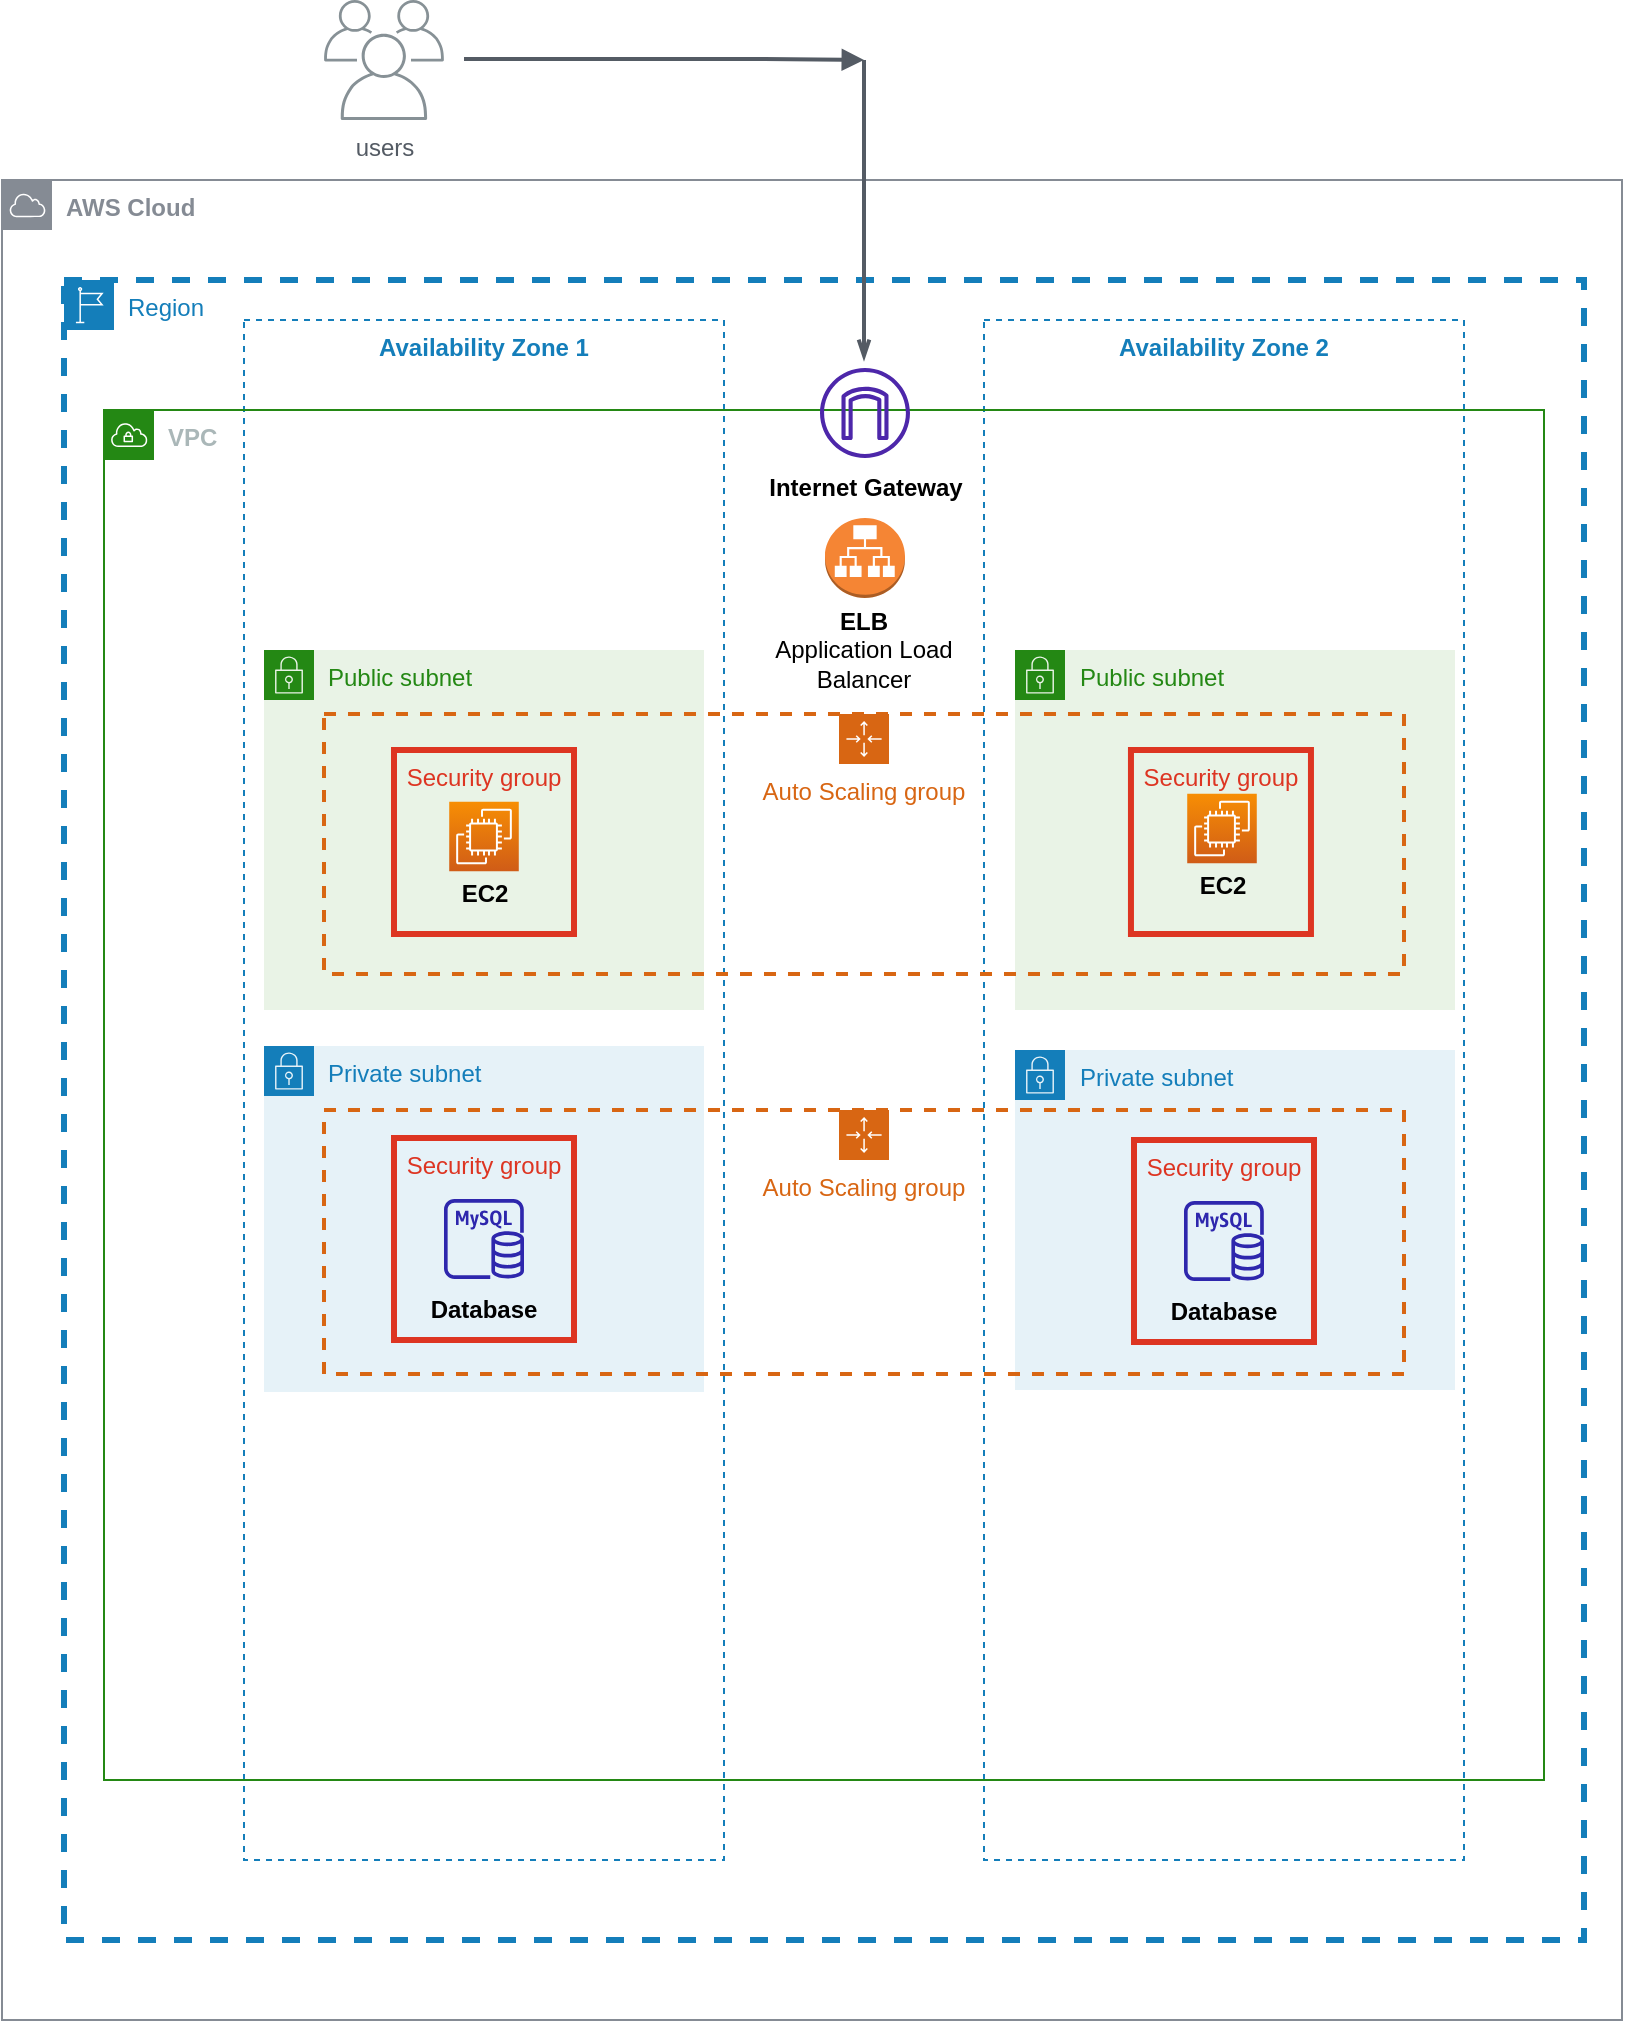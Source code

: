 <mxfile version="20.5.3" type="github"><diagram id="zuRsmdqRCJt0qMRCHeAD" name="Page-1"><mxGraphModel dx="1673" dy="896" grid="1" gridSize="10" guides="1" tooltips="1" connect="1" arrows="1" fold="1" page="1" pageScale="1" pageWidth="827" pageHeight="1169" math="0" shadow="0"><root><mxCell id="0"/><mxCell id="1" parent="0"/><mxCell id="9pj_moVSUd7i1TQDTrnL-1" value="&lt;b&gt;AWS Cloud&lt;/b&gt;" style="sketch=0;outlineConnect=0;gradientColor=none;html=1;whiteSpace=wrap;fontSize=12;fontStyle=0;shape=mxgraph.aws4.group;grIcon=mxgraph.aws4.group_aws_cloud;strokeColor=#858B94;fillColor=none;verticalAlign=top;align=left;spacingLeft=30;fontColor=#858B94;dashed=0;" vertex="1" parent="1"><mxGeometry x="9" y="140" width="810" height="920" as="geometry"/></mxCell><mxCell id="9pj_moVSUd7i1TQDTrnL-2" value="users" style="sketch=0;outlineConnect=0;gradientColor=none;fontColor=#545B64;strokeColor=none;fillColor=#879196;dashed=0;verticalLabelPosition=bottom;verticalAlign=top;align=center;html=1;fontSize=12;fontStyle=0;aspect=fixed;shape=mxgraph.aws4.illustration_users;pointerEvents=1;strokeWidth=3;" vertex="1" parent="1"><mxGeometry x="170" y="50" width="60" height="60" as="geometry"/></mxCell><mxCell id="9pj_moVSUd7i1TQDTrnL-3" value="" style="edgeStyle=orthogonalEdgeStyle;html=1;endArrow=block;elbow=vertical;startArrow=none;endFill=1;strokeColor=#545B64;rounded=0;strokeWidth=2;" edge="1" parent="1"><mxGeometry width="100" relative="1" as="geometry"><mxPoint x="240" y="79.5" as="sourcePoint"/><mxPoint x="440" y="80" as="targetPoint"/><Array as="points"><mxPoint x="390" y="80"/><mxPoint x="390" y="80"/></Array></mxGeometry></mxCell><mxCell id="9pj_moVSUd7i1TQDTrnL-4" value="Region" style="points=[[0,0],[0.25,0],[0.5,0],[0.75,0],[1,0],[1,0.25],[1,0.5],[1,0.75],[1,1],[0.75,1],[0.5,1],[0.25,1],[0,1],[0,0.75],[0,0.5],[0,0.25]];outlineConnect=0;gradientColor=none;html=1;whiteSpace=wrap;fontSize=12;fontStyle=0;container=1;pointerEvents=0;collapsible=0;recursiveResize=0;shape=mxgraph.aws4.group;grIcon=mxgraph.aws4.group_region;strokeColor=#147EBA;fillColor=none;verticalAlign=top;align=left;spacingLeft=30;fontColor=#147EBA;dashed=1;strokeWidth=3;" vertex="1" parent="1"><mxGeometry x="40" y="190" width="760" height="830" as="geometry"/></mxCell><mxCell id="9pj_moVSUd7i1TQDTrnL-5" value="Availability Zone 2" style="fillColor=none;strokeColor=#147EBA;dashed=1;verticalAlign=top;fontStyle=1;fontColor=#147EBA;" vertex="1" parent="9pj_moVSUd7i1TQDTrnL-4"><mxGeometry x="460" y="20" width="240" height="770" as="geometry"/></mxCell><mxCell id="9pj_moVSUd7i1TQDTrnL-6" value="Availability Zone 1" style="fillColor=none;strokeColor=#147EBA;dashed=1;verticalAlign=top;fontStyle=1;fontColor=#147EBA;" vertex="1" parent="9pj_moVSUd7i1TQDTrnL-4"><mxGeometry x="90" y="20" width="240" height="770" as="geometry"/></mxCell><mxCell id="9pj_moVSUd7i1TQDTrnL-7" value="&lt;b&gt;VPC&lt;/b&gt;" style="points=[[0,0],[0.25,0],[0.5,0],[0.75,0],[1,0],[1,0.25],[1,0.5],[1,0.75],[1,1],[0.75,1],[0.5,1],[0.25,1],[0,1],[0,0.75],[0,0.5],[0,0.25]];outlineConnect=0;gradientColor=none;html=1;whiteSpace=wrap;fontSize=12;fontStyle=0;container=1;pointerEvents=0;collapsible=0;recursiveResize=0;shape=mxgraph.aws4.group;grIcon=mxgraph.aws4.group_vpc;strokeColor=#248814;fillColor=none;verticalAlign=top;align=left;spacingLeft=30;fontColor=#AAB7B8;dashed=0;" vertex="1" parent="9pj_moVSUd7i1TQDTrnL-4"><mxGeometry x="20" y="65" width="720" height="685" as="geometry"/></mxCell><mxCell id="9pj_moVSUd7i1TQDTrnL-8" value="Public subnet" style="points=[[0,0],[0.25,0],[0.5,0],[0.75,0],[1,0],[1,0.25],[1,0.5],[1,0.75],[1,1],[0.75,1],[0.5,1],[0.25,1],[0,1],[0,0.75],[0,0.5],[0,0.25]];outlineConnect=0;gradientColor=none;html=1;whiteSpace=wrap;fontSize=12;fontStyle=0;container=1;pointerEvents=0;collapsible=0;recursiveResize=0;shape=mxgraph.aws4.group;grIcon=mxgraph.aws4.group_security_group;grStroke=0;strokeColor=#248814;fillColor=#E9F3E6;verticalAlign=top;align=left;spacingLeft=30;fontColor=#248814;dashed=0;strokeWidth=3;" vertex="1" parent="9pj_moVSUd7i1TQDTrnL-7"><mxGeometry x="455.5" y="120" width="220" height="180" as="geometry"/></mxCell><mxCell id="9pj_moVSUd7i1TQDTrnL-9" value="Security group" style="fillColor=none;strokeColor=#DD3522;verticalAlign=top;fontStyle=0;fontColor=#DD3522;strokeWidth=3;" vertex="1" parent="9pj_moVSUd7i1TQDTrnL-8"><mxGeometry x="57.98" y="50" width="90" height="92" as="geometry"/></mxCell><mxCell id="9pj_moVSUd7i1TQDTrnL-10" value="" style="sketch=0;outlineConnect=0;fontColor=#232F3E;gradientColor=none;fillColor=#4D27AA;strokeColor=none;dashed=0;verticalLabelPosition=bottom;verticalAlign=top;align=center;html=1;fontSize=12;fontStyle=0;aspect=fixed;pointerEvents=1;shape=mxgraph.aws4.internet_gateway;" vertex="1" parent="9pj_moVSUd7i1TQDTrnL-7"><mxGeometry x="358" y="-21" width="45" height="45" as="geometry"/></mxCell><mxCell id="9pj_moVSUd7i1TQDTrnL-11" value="Public subnet" style="points=[[0,0],[0.25,0],[0.5,0],[0.75,0],[1,0],[1,0.25],[1,0.5],[1,0.75],[1,1],[0.75,1],[0.5,1],[0.25,1],[0,1],[0,0.75],[0,0.5],[0,0.25]];outlineConnect=0;gradientColor=none;html=1;whiteSpace=wrap;fontSize=12;fontStyle=0;container=1;pointerEvents=0;collapsible=0;recursiveResize=0;shape=mxgraph.aws4.group;grIcon=mxgraph.aws4.group_security_group;grStroke=0;strokeColor=#248814;fillColor=#E9F3E6;verticalAlign=top;align=left;spacingLeft=30;fontColor=#248814;dashed=0;strokeWidth=3;" vertex="1" parent="9pj_moVSUd7i1TQDTrnL-7"><mxGeometry x="80" y="120" width="220" height="180" as="geometry"/></mxCell><mxCell id="9pj_moVSUd7i1TQDTrnL-12" value="&lt;b&gt;Internet&amp;nbsp;Gateway&lt;/b&gt;" style="text;html=1;strokeColor=none;fillColor=none;align=center;verticalAlign=middle;whiteSpace=wrap;rounded=0;" vertex="1" parent="9pj_moVSUd7i1TQDTrnL-7"><mxGeometry x="305.5" y="24" width="150" height="30" as="geometry"/></mxCell><mxCell id="9pj_moVSUd7i1TQDTrnL-13" value="Private subnet" style="points=[[0,0],[0.25,0],[0.5,0],[0.75,0],[1,0],[1,0.25],[1,0.5],[1,0.75],[1,1],[0.75,1],[0.5,1],[0.25,1],[0,1],[0,0.75],[0,0.5],[0,0.25]];outlineConnect=0;gradientColor=none;html=1;whiteSpace=wrap;fontSize=12;fontStyle=0;container=0;pointerEvents=0;collapsible=0;recursiveResize=0;shape=mxgraph.aws4.group;grIcon=mxgraph.aws4.group_security_group;grStroke=0;strokeColor=#147EBA;fillColor=#E6F2F8;verticalAlign=top;align=left;spacingLeft=30;fontColor=#147EBA;dashed=0;strokeWidth=3;" vertex="1" parent="9pj_moVSUd7i1TQDTrnL-7"><mxGeometry x="80" y="318" width="220" height="173" as="geometry"/></mxCell><mxCell id="9pj_moVSUd7i1TQDTrnL-14" value="Private subnet" style="points=[[0,0],[0.25,0],[0.5,0],[0.75,0],[1,0],[1,0.25],[1,0.5],[1,0.75],[1,1],[0.75,1],[0.5,1],[0.25,1],[0,1],[0,0.75],[0,0.5],[0,0.25]];outlineConnect=0;gradientColor=none;html=1;whiteSpace=wrap;fontSize=12;fontStyle=0;container=1;pointerEvents=0;collapsible=0;recursiveResize=0;shape=mxgraph.aws4.group;grIcon=mxgraph.aws4.group_security_group;grStroke=0;strokeColor=#147EBA;fillColor=#E6F2F8;verticalAlign=top;align=left;spacingLeft=30;fontColor=#147EBA;dashed=0;strokeWidth=3;" vertex="1" parent="9pj_moVSUd7i1TQDTrnL-7"><mxGeometry x="455.5" y="320" width="220" height="170" as="geometry"/></mxCell><mxCell id="9pj_moVSUd7i1TQDTrnL-15" value="" style="outlineConnect=0;dashed=0;verticalLabelPosition=bottom;verticalAlign=top;align=center;html=1;shape=mxgraph.aws3.application_load_balancer;fillColor=#F58534;gradientColor=none;strokeWidth=3;" vertex="1" parent="9pj_moVSUd7i1TQDTrnL-7"><mxGeometry x="360.5" y="54" width="40" height="40" as="geometry"/></mxCell><mxCell id="9pj_moVSUd7i1TQDTrnL-16" value="Auto Scaling group" style="points=[[0,0],[0.25,0],[0.5,0],[0.75,0],[1,0],[1,0.25],[1,0.5],[1,0.75],[1,1],[0.75,1],[0.5,1],[0.25,1],[0,1],[0,0.75],[0,0.5],[0,0.25]];outlineConnect=0;gradientColor=none;html=1;whiteSpace=wrap;fontSize=12;fontStyle=0;container=1;pointerEvents=0;collapsible=0;recursiveResize=0;shape=mxgraph.aws4.groupCenter;grIcon=mxgraph.aws4.group_auto_scaling_group;grStroke=1;strokeColor=#D86613;fillColor=none;verticalAlign=top;align=center;fontColor=#D86613;dashed=1;spacingTop=25;strokeWidth=2;" vertex="1" parent="9pj_moVSUd7i1TQDTrnL-7"><mxGeometry x="110" y="152" width="540" height="130" as="geometry"/></mxCell><mxCell id="9pj_moVSUd7i1TQDTrnL-17" value="Security group" style="fillColor=none;strokeColor=#DD3522;verticalAlign=top;fontStyle=0;fontColor=#DD3522;strokeWidth=3;" vertex="1" parent="9pj_moVSUd7i1TQDTrnL-7"><mxGeometry x="145" y="170" width="90" height="92" as="geometry"/></mxCell><mxCell id="9pj_moVSUd7i1TQDTrnL-18" value="Auto Scaling group" style="points=[[0,0],[0.25,0],[0.5,0],[0.75,0],[1,0],[1,0.25],[1,0.5],[1,0.75],[1,1],[0.75,1],[0.5,1],[0.25,1],[0,1],[0,0.75],[0,0.5],[0,0.25]];outlineConnect=0;gradientColor=none;html=1;whiteSpace=wrap;fontSize=12;fontStyle=0;container=1;pointerEvents=0;collapsible=0;recursiveResize=0;shape=mxgraph.aws4.groupCenter;grIcon=mxgraph.aws4.group_auto_scaling_group;grStroke=1;strokeColor=#D86613;fillColor=none;verticalAlign=top;align=center;fontColor=#D86613;dashed=1;spacingTop=25;strokeWidth=2;" vertex="1" parent="9pj_moVSUd7i1TQDTrnL-7"><mxGeometry x="110" y="350" width="540" height="132" as="geometry"/></mxCell><mxCell id="9pj_moVSUd7i1TQDTrnL-19" value="" style="group" vertex="1" connectable="0" parent="9pj_moVSUd7i1TQDTrnL-4"><mxGeometry x="160" y="429" width="100" height="101" as="geometry"/></mxCell><mxCell id="9pj_moVSUd7i1TQDTrnL-20" value="&lt;b&gt;Database&lt;/b&gt;" style="text;html=1;strokeColor=none;fillColor=none;align=center;verticalAlign=middle;whiteSpace=wrap;rounded=0;" vertex="1" parent="9pj_moVSUd7i1TQDTrnL-19"><mxGeometry y="71" width="100" height="30" as="geometry"/></mxCell><mxCell id="9pj_moVSUd7i1TQDTrnL-21" value="" style="group" vertex="1" connectable="0" parent="9pj_moVSUd7i1TQDTrnL-19"><mxGeometry x="5" width="90" height="101" as="geometry"/></mxCell><mxCell id="9pj_moVSUd7i1TQDTrnL-22" value="Security group" style="fillColor=none;strokeColor=#DD3522;verticalAlign=top;fontStyle=0;fontColor=#DD3522;strokeWidth=3;" vertex="1" parent="9pj_moVSUd7i1TQDTrnL-21"><mxGeometry width="90" height="101" as="geometry"/></mxCell><mxCell id="9pj_moVSUd7i1TQDTrnL-23" value="" style="sketch=0;outlineConnect=0;fontColor=#232F3E;gradientColor=none;fillColor=#2E27AD;strokeColor=none;dashed=0;verticalLabelPosition=bottom;verticalAlign=top;align=center;html=1;fontSize=12;fontStyle=0;aspect=fixed;pointerEvents=1;shape=mxgraph.aws4.rds_mysql_instance;strokeWidth=3;" vertex="1" parent="9pj_moVSUd7i1TQDTrnL-21"><mxGeometry x="25" y="30.5" width="40" height="40" as="geometry"/></mxCell><mxCell id="9pj_moVSUd7i1TQDTrnL-24" value="" style="group" vertex="1" connectable="0" parent="9pj_moVSUd7i1TQDTrnL-4"><mxGeometry x="166.52" y="260.87" width="86.96" height="59.13" as="geometry"/></mxCell><mxCell id="9pj_moVSUd7i1TQDTrnL-25" value="" style="sketch=0;points=[[0,0,0],[0.25,0,0],[0.5,0,0],[0.75,0,0],[1,0,0],[0,1,0],[0.25,1,0],[0.5,1,0],[0.75,1,0],[1,1,0],[0,0.25,0],[0,0.5,0],[0,0.75,0],[1,0.25,0],[1,0.5,0],[1,0.75,0]];outlineConnect=0;fontColor=#232F3E;gradientColor=#F78E04;gradientDirection=north;fillColor=#D05C17;strokeColor=#ffffff;dashed=0;verticalLabelPosition=bottom;verticalAlign=top;align=center;html=1;fontSize=12;fontStyle=0;aspect=fixed;shape=mxgraph.aws4.resourceIcon;resIcon=mxgraph.aws4.ec2;strokeWidth=3;" vertex="1" parent="9pj_moVSUd7i1TQDTrnL-24"><mxGeometry x="26.088" width="34.783" height="34.783" as="geometry"/></mxCell><mxCell id="9pj_moVSUd7i1TQDTrnL-26" value="&lt;b&gt;EC2&lt;/b&gt;" style="text;html=1;strokeColor=none;fillColor=none;align=center;verticalAlign=middle;whiteSpace=wrap;rounded=0;" vertex="1" parent="9pj_moVSUd7i1TQDTrnL-24"><mxGeometry y="33.043" width="86.96" height="26.087" as="geometry"/></mxCell><mxCell id="9pj_moVSUd7i1TQDTrnL-27" value="" style="group" vertex="1" connectable="0" parent="9pj_moVSUd7i1TQDTrnL-4"><mxGeometry x="535.52" y="256.87" width="86.96" height="59.13" as="geometry"/></mxCell><mxCell id="9pj_moVSUd7i1TQDTrnL-28" value="" style="sketch=0;points=[[0,0,0],[0.25,0,0],[0.5,0,0],[0.75,0,0],[1,0,0],[0,1,0],[0.25,1,0],[0.5,1,0],[0.75,1,0],[1,1,0],[0,0.25,0],[0,0.5,0],[0,0.75,0],[1,0.25,0],[1,0.5,0],[1,0.75,0]];outlineConnect=0;fontColor=#232F3E;gradientColor=#F78E04;gradientDirection=north;fillColor=#D05C17;strokeColor=#ffffff;dashed=0;verticalLabelPosition=bottom;verticalAlign=top;align=center;html=1;fontSize=12;fontStyle=0;aspect=fixed;shape=mxgraph.aws4.resourceIcon;resIcon=mxgraph.aws4.ec2;strokeWidth=3;" vertex="1" parent="9pj_moVSUd7i1TQDTrnL-27"><mxGeometry x="26.088" width="34.783" height="34.783" as="geometry"/></mxCell><mxCell id="9pj_moVSUd7i1TQDTrnL-29" value="&lt;b&gt;EC2&lt;/b&gt;" style="text;html=1;strokeColor=none;fillColor=none;align=center;verticalAlign=middle;whiteSpace=wrap;rounded=0;" vertex="1" parent="9pj_moVSUd7i1TQDTrnL-27"><mxGeometry y="33.043" width="86.96" height="26.087" as="geometry"/></mxCell><mxCell id="9pj_moVSUd7i1TQDTrnL-30" value="" style="group" vertex="1" connectable="0" parent="9pj_moVSUd7i1TQDTrnL-4"><mxGeometry x="530" y="430" width="100" height="101" as="geometry"/></mxCell><mxCell id="9pj_moVSUd7i1TQDTrnL-31" value="&lt;b&gt;Database&lt;/b&gt;" style="text;html=1;strokeColor=none;fillColor=none;align=center;verticalAlign=middle;whiteSpace=wrap;rounded=0;" vertex="1" parent="9pj_moVSUd7i1TQDTrnL-30"><mxGeometry y="71" width="100" height="30" as="geometry"/></mxCell><mxCell id="9pj_moVSUd7i1TQDTrnL-32" value="" style="group" vertex="1" connectable="0" parent="9pj_moVSUd7i1TQDTrnL-30"><mxGeometry x="5" width="90" height="101" as="geometry"/></mxCell><mxCell id="9pj_moVSUd7i1TQDTrnL-33" value="Security group" style="fillColor=none;strokeColor=#DD3522;verticalAlign=top;fontStyle=0;fontColor=#DD3522;strokeWidth=3;" vertex="1" parent="9pj_moVSUd7i1TQDTrnL-32"><mxGeometry width="90" height="101" as="geometry"/></mxCell><mxCell id="9pj_moVSUd7i1TQDTrnL-34" value="" style="sketch=0;outlineConnect=0;fontColor=#232F3E;gradientColor=none;fillColor=#2E27AD;strokeColor=none;dashed=0;verticalLabelPosition=bottom;verticalAlign=top;align=center;html=1;fontSize=12;fontStyle=0;aspect=fixed;pointerEvents=1;shape=mxgraph.aws4.rds_mysql_instance;strokeWidth=3;" vertex="1" parent="9pj_moVSUd7i1TQDTrnL-32"><mxGeometry x="25" y="30.5" width="40" height="40" as="geometry"/></mxCell><mxCell id="9pj_moVSUd7i1TQDTrnL-35" value="" style="edgeStyle=orthogonalEdgeStyle;html=1;endArrow=openThin;elbow=vertical;startArrow=none;endFill=0;strokeColor=#545B64;rounded=0;strokeWidth=2;" edge="1" parent="1"><mxGeometry width="100" relative="1" as="geometry"><mxPoint x="440" y="80" as="sourcePoint"/><mxPoint x="440" y="230" as="targetPoint"/></mxGeometry></mxCell><mxCell id="9pj_moVSUd7i1TQDTrnL-36" value="&lt;b&gt;ELB&lt;br&gt;&lt;/b&gt;Application Load Balancer" style="text;html=1;strokeColor=none;fillColor=none;align=center;verticalAlign=middle;whiteSpace=wrap;rounded=0;" vertex="1" parent="1"><mxGeometry x="390" y="360" width="100" height="30" as="geometry"/></mxCell></root></mxGraphModel></diagram></mxfile>